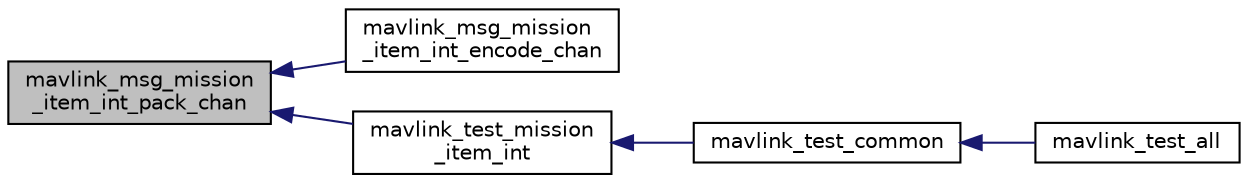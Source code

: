 digraph "mavlink_msg_mission_item_int_pack_chan"
{
 // INTERACTIVE_SVG=YES
  edge [fontname="Helvetica",fontsize="10",labelfontname="Helvetica",labelfontsize="10"];
  node [fontname="Helvetica",fontsize="10",shape=record];
  rankdir="LR";
  Node1 [label="mavlink_msg_mission\l_item_int_pack_chan",height=0.2,width=0.4,color="black", fillcolor="grey75", style="filled", fontcolor="black"];
  Node1 -> Node2 [dir="back",color="midnightblue",fontsize="10",style="solid",fontname="Helvetica"];
  Node2 [label="mavlink_msg_mission\l_item_int_encode_chan",height=0.2,width=0.4,color="black", fillcolor="white", style="filled",URL="$mavlink__msg__mission__item__int_8h.html#aa8a4649cbd8a752bba2c298414618f20",tooltip="Encode a mission_item_int struct on a channel. "];
  Node1 -> Node3 [dir="back",color="midnightblue",fontsize="10",style="solid",fontname="Helvetica"];
  Node3 [label="mavlink_test_mission\l_item_int",height=0.2,width=0.4,color="black", fillcolor="white", style="filled",URL="$common_2testsuite_8h.html#a3887bd539390ae1e74e349603e079b32"];
  Node3 -> Node4 [dir="back",color="midnightblue",fontsize="10",style="solid",fontname="Helvetica"];
  Node4 [label="mavlink_test_common",height=0.2,width=0.4,color="black", fillcolor="white", style="filled",URL="$common_2testsuite_8h.html#af349432601ac003d2c80a69c100c70a4"];
  Node4 -> Node5 [dir="back",color="midnightblue",fontsize="10",style="solid",fontname="Helvetica"];
  Node5 [label="mavlink_test_all",height=0.2,width=0.4,color="black", fillcolor="white", style="filled",URL="$common_2testsuite_8h.html#a4cc77b6c343679298da5d3c2b4e48759"];
}
